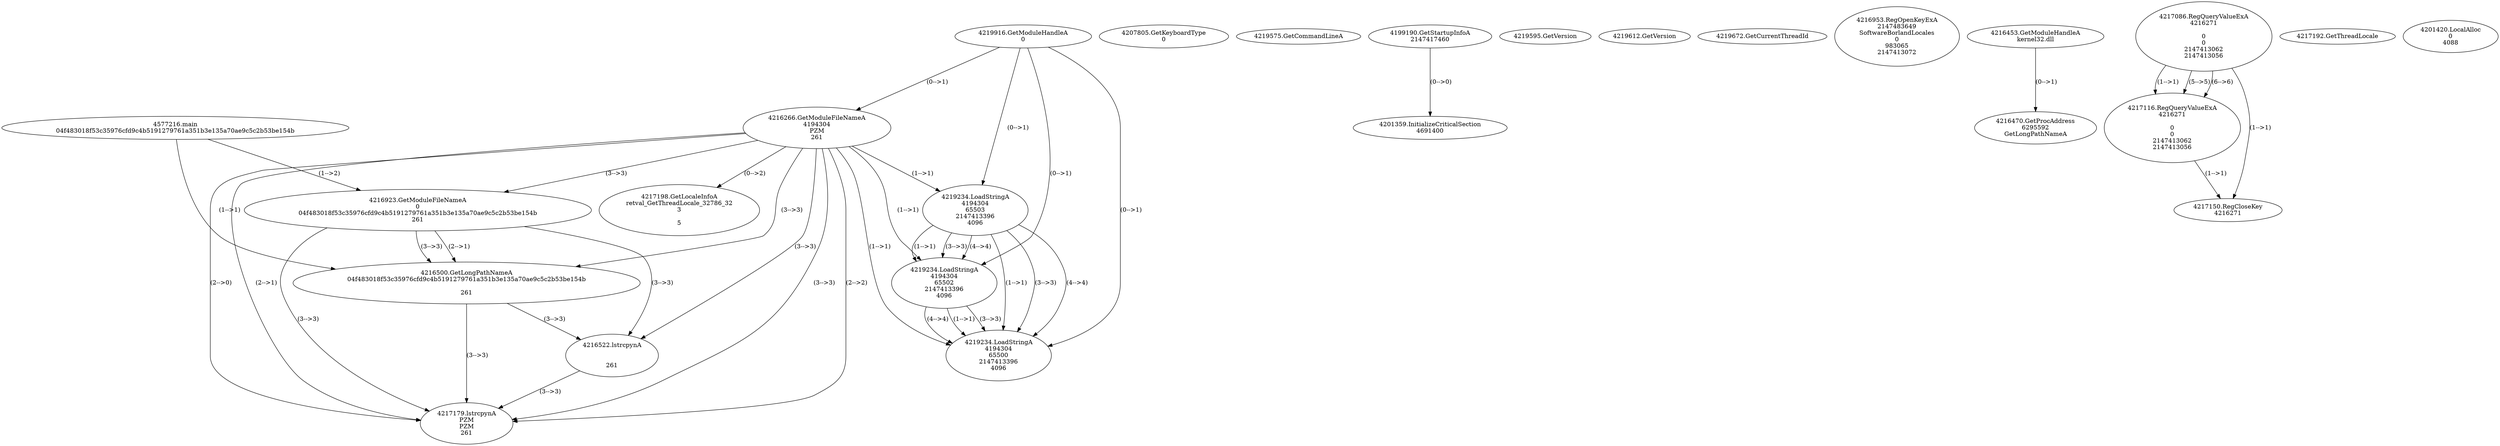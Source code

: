 // Global SCDG with merge call
digraph {
	0 [label="4577216.main
04f483018f53c35976cfd9c4b5191279761a351b3e135a70ae9c5c2b53be154b"]
	1 [label="4219916.GetModuleHandleA
0"]
	2 [label="4207805.GetKeyboardType
0"]
	3 [label="4219575.GetCommandLineA
"]
	4 [label="4199190.GetStartupInfoA
2147417460"]
	5 [label="4219595.GetVersion
"]
	6 [label="4219612.GetVersion
"]
	7 [label="4219672.GetCurrentThreadId
"]
	8 [label="4216266.GetModuleFileNameA
4194304
PZM
261"]
	1 -> 8 [label="(0-->1)"]
	9 [label="4216923.GetModuleFileNameA
0
04f483018f53c35976cfd9c4b5191279761a351b3e135a70ae9c5c2b53be154b
261"]
	0 -> 9 [label="(1-->2)"]
	8 -> 9 [label="(3-->3)"]
	10 [label="4216953.RegOpenKeyExA
2147483649
Software\Borland\Locales
0
983065
2147413072"]
	11 [label="4216453.GetModuleHandleA
kernel32.dll"]
	12 [label="4216470.GetProcAddress
6295592
GetLongPathNameA"]
	11 -> 12 [label="(0-->1)"]
	13 [label="4216500.GetLongPathNameA
04f483018f53c35976cfd9c4b5191279761a351b3e135a70ae9c5c2b53be154b

261"]
	0 -> 13 [label="(1-->1)"]
	9 -> 13 [label="(2-->1)"]
	8 -> 13 [label="(3-->3)"]
	9 -> 13 [label="(3-->3)"]
	14 [label="4216522.lstrcpynA


261"]
	8 -> 14 [label="(3-->3)"]
	9 -> 14 [label="(3-->3)"]
	13 -> 14 [label="(3-->3)"]
	15 [label="4217086.RegQueryValueExA
4216271

0
0
2147413062
2147413056"]
	16 [label="4217116.RegQueryValueExA
4216271

0
0
2147413062
2147413056"]
	15 -> 16 [label="(1-->1)"]
	15 -> 16 [label="(5-->5)"]
	15 -> 16 [label="(6-->6)"]
	17 [label="4217150.RegCloseKey
4216271"]
	15 -> 17 [label="(1-->1)"]
	16 -> 17 [label="(1-->1)"]
	18 [label="4217179.lstrcpynA
PZM
PZM
261"]
	8 -> 18 [label="(2-->1)"]
	8 -> 18 [label="(2-->2)"]
	8 -> 18 [label="(3-->3)"]
	9 -> 18 [label="(3-->3)"]
	13 -> 18 [label="(3-->3)"]
	14 -> 18 [label="(3-->3)"]
	8 -> 18 [label="(2-->0)"]
	19 [label="4217192.GetThreadLocale
"]
	20 [label="4217198.GetLocaleInfoA
retval_GetThreadLocale_32786_32
3

5"]
	8 -> 20 [label="(0-->2)"]
	21 [label="4219234.LoadStringA
4194304
65503
2147413396
4096"]
	1 -> 21 [label="(0-->1)"]
	8 -> 21 [label="(1-->1)"]
	22 [label="4219234.LoadStringA
4194304
65502
2147413396
4096"]
	1 -> 22 [label="(0-->1)"]
	8 -> 22 [label="(1-->1)"]
	21 -> 22 [label="(1-->1)"]
	21 -> 22 [label="(3-->3)"]
	21 -> 22 [label="(4-->4)"]
	23 [label="4219234.LoadStringA
4194304
65500
2147413396
4096"]
	1 -> 23 [label="(0-->1)"]
	8 -> 23 [label="(1-->1)"]
	21 -> 23 [label="(1-->1)"]
	22 -> 23 [label="(1-->1)"]
	21 -> 23 [label="(3-->3)"]
	22 -> 23 [label="(3-->3)"]
	21 -> 23 [label="(4-->4)"]
	22 -> 23 [label="(4-->4)"]
	24 [label="4201359.InitializeCriticalSection
4691400"]
	4 -> 24 [label="(0-->0)"]
	25 [label="4201420.LocalAlloc
0
4088"]
}
